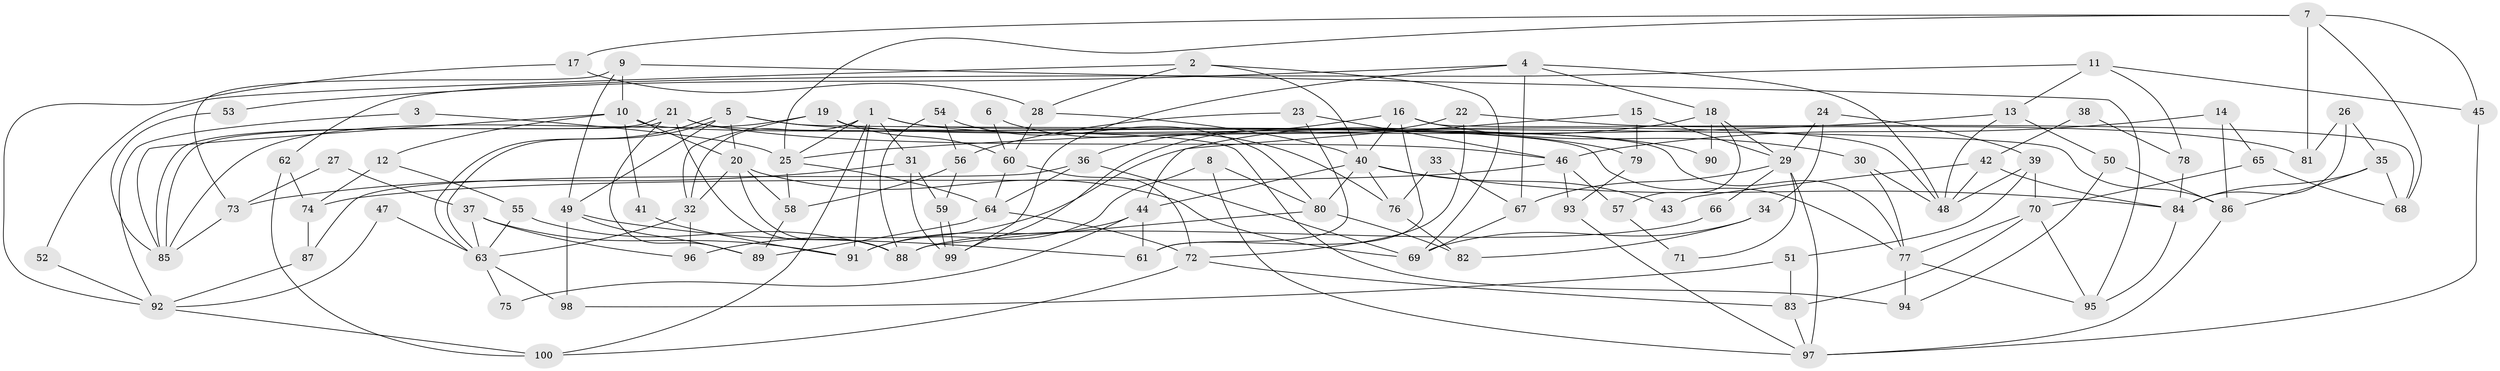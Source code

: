 // Generated by graph-tools (version 1.1) at 2025/38/02/21/25 10:38:59]
// undirected, 100 vertices, 200 edges
graph export_dot {
graph [start="1"]
  node [color=gray90,style=filled];
  1;
  2;
  3;
  4;
  5;
  6;
  7;
  8;
  9;
  10;
  11;
  12;
  13;
  14;
  15;
  16;
  17;
  18;
  19;
  20;
  21;
  22;
  23;
  24;
  25;
  26;
  27;
  28;
  29;
  30;
  31;
  32;
  33;
  34;
  35;
  36;
  37;
  38;
  39;
  40;
  41;
  42;
  43;
  44;
  45;
  46;
  47;
  48;
  49;
  50;
  51;
  52;
  53;
  54;
  55;
  56;
  57;
  58;
  59;
  60;
  61;
  62;
  63;
  64;
  65;
  66;
  67;
  68;
  69;
  70;
  71;
  72;
  73;
  74;
  75;
  76;
  77;
  78;
  79;
  80;
  81;
  82;
  83;
  84;
  85;
  86;
  87;
  88;
  89;
  90;
  91;
  92;
  93;
  94;
  95;
  96;
  97;
  98;
  99;
  100;
  1 -- 32;
  1 -- 25;
  1 -- 31;
  1 -- 77;
  1 -- 90;
  1 -- 91;
  1 -- 100;
  2 -- 40;
  2 -- 69;
  2 -- 28;
  2 -- 52;
  3 -- 25;
  3 -- 92;
  4 -- 18;
  4 -- 48;
  4 -- 53;
  4 -- 67;
  4 -- 99;
  5 -- 20;
  5 -- 63;
  5 -- 63;
  5 -- 49;
  5 -- 79;
  5 -- 86;
  6 -- 76;
  6 -- 60;
  7 -- 25;
  7 -- 45;
  7 -- 17;
  7 -- 68;
  7 -- 81;
  8 -- 91;
  8 -- 80;
  8 -- 97;
  9 -- 49;
  9 -- 73;
  9 -- 10;
  9 -- 95;
  10 -- 85;
  10 -- 12;
  10 -- 20;
  10 -- 41;
  10 -- 94;
  11 -- 13;
  11 -- 62;
  11 -- 45;
  11 -- 78;
  12 -- 55;
  12 -- 74;
  13 -- 48;
  13 -- 50;
  13 -- 25;
  14 -- 65;
  14 -- 86;
  14 -- 46;
  15 -- 79;
  15 -- 29;
  15 -- 44;
  16 -- 40;
  16 -- 68;
  16 -- 30;
  16 -- 36;
  16 -- 61;
  17 -- 28;
  17 -- 92;
  18 -- 96;
  18 -- 29;
  18 -- 57;
  18 -- 90;
  19 -- 60;
  19 -- 32;
  19 -- 48;
  19 -- 85;
  20 -- 88;
  20 -- 32;
  20 -- 58;
  20 -- 69;
  21 -- 46;
  21 -- 85;
  21 -- 85;
  21 -- 77;
  21 -- 88;
  21 -- 89;
  22 -- 72;
  22 -- 99;
  22 -- 81;
  23 -- 61;
  23 -- 56;
  23 -- 46;
  24 -- 29;
  24 -- 39;
  24 -- 34;
  25 -- 58;
  25 -- 64;
  26 -- 84;
  26 -- 81;
  26 -- 35;
  27 -- 37;
  27 -- 73;
  28 -- 60;
  28 -- 40;
  29 -- 97;
  29 -- 67;
  29 -- 66;
  29 -- 71;
  30 -- 77;
  30 -- 48;
  31 -- 99;
  31 -- 59;
  31 -- 73;
  32 -- 63;
  32 -- 96;
  33 -- 67;
  33 -- 76;
  34 -- 69;
  34 -- 82;
  35 -- 84;
  35 -- 68;
  35 -- 86;
  36 -- 87;
  36 -- 64;
  36 -- 69;
  37 -- 91;
  37 -- 63;
  37 -- 96;
  38 -- 78;
  38 -- 42;
  39 -- 48;
  39 -- 70;
  39 -- 51;
  40 -- 44;
  40 -- 43;
  40 -- 76;
  40 -- 80;
  40 -- 84;
  41 -- 91;
  42 -- 84;
  42 -- 48;
  42 -- 43;
  44 -- 61;
  44 -- 75;
  44 -- 91;
  45 -- 97;
  46 -- 57;
  46 -- 74;
  46 -- 93;
  47 -- 92;
  47 -- 63;
  49 -- 89;
  49 -- 61;
  49 -- 98;
  50 -- 86;
  50 -- 94;
  51 -- 83;
  51 -- 98;
  52 -- 92;
  53 -- 85;
  54 -- 56;
  54 -- 80;
  54 -- 88;
  55 -- 88;
  55 -- 63;
  56 -- 58;
  56 -- 59;
  57 -- 71;
  58 -- 89;
  59 -- 99;
  59 -- 99;
  60 -- 72;
  60 -- 64;
  62 -- 74;
  62 -- 100;
  63 -- 98;
  63 -- 75;
  64 -- 72;
  64 -- 89;
  65 -- 68;
  65 -- 70;
  66 -- 88;
  67 -- 69;
  70 -- 95;
  70 -- 77;
  70 -- 83;
  72 -- 83;
  72 -- 100;
  73 -- 85;
  74 -- 87;
  76 -- 82;
  77 -- 94;
  77 -- 95;
  78 -- 84;
  79 -- 93;
  80 -- 88;
  80 -- 82;
  83 -- 97;
  84 -- 95;
  86 -- 97;
  87 -- 92;
  92 -- 100;
  93 -- 97;
}
